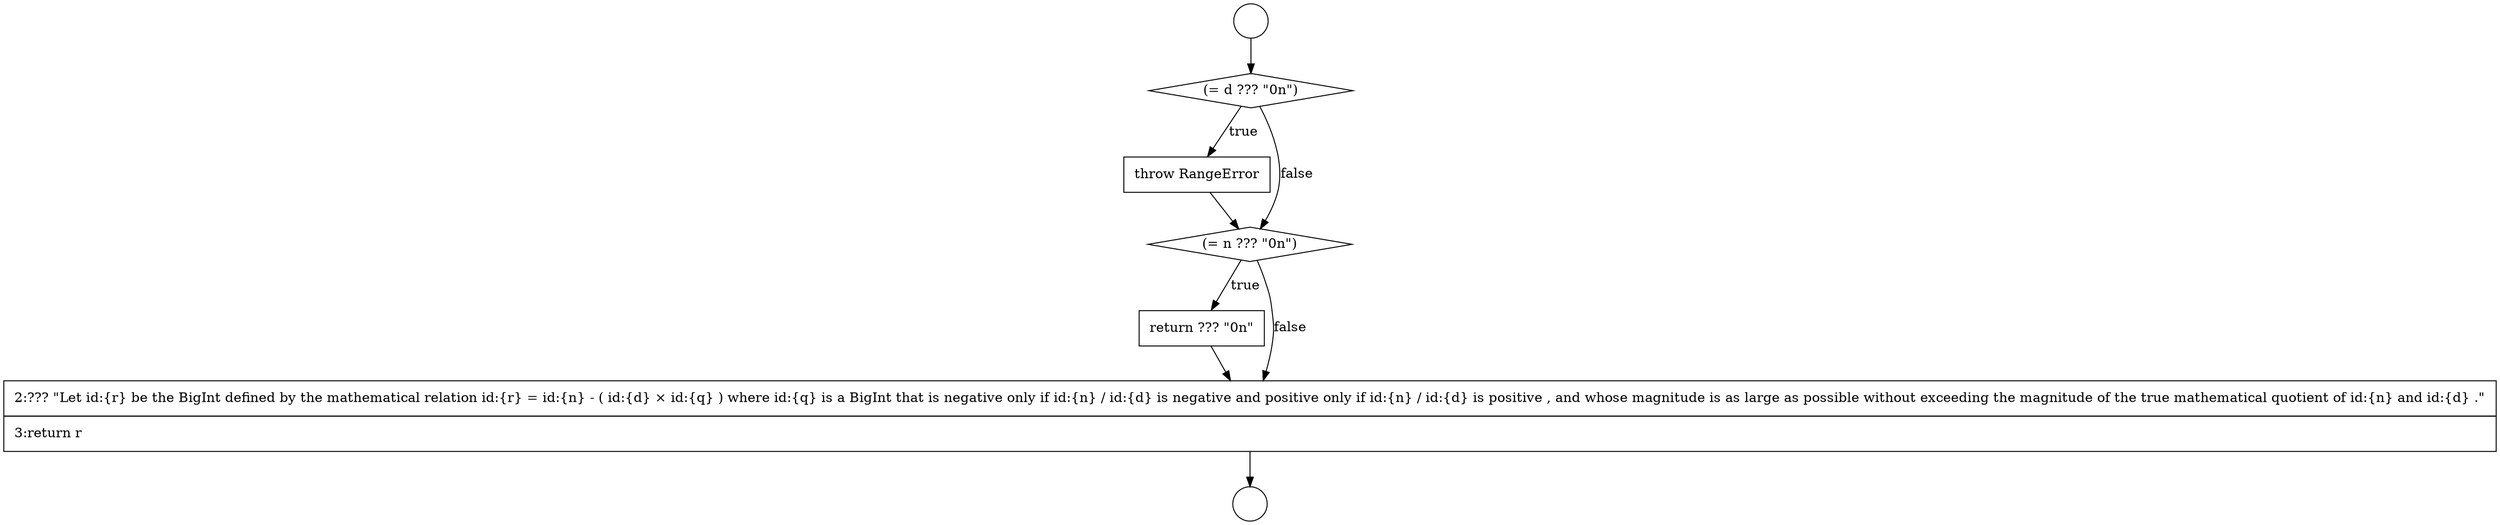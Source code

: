 digraph {
  node142 [shape=none, margin=0, label=<<font color="black">
    <table border="0" cellborder="1" cellspacing="0" cellpadding="10">
      <tr><td align="left">throw RangeError</td></tr>
    </table>
  </font>> color="black" fillcolor="white" style=filled]
  node141 [shape=diamond, label=<<font color="black">(= d ??? &quot;0n&quot;)</font>> color="black" fillcolor="white" style=filled]
  node144 [shape=none, margin=0, label=<<font color="black">
    <table border="0" cellborder="1" cellspacing="0" cellpadding="10">
      <tr><td align="left">return ??? &quot;0n&quot;</td></tr>
    </table>
  </font>> color="black" fillcolor="white" style=filled]
  node140 [shape=circle label=" " color="black" fillcolor="white" style=filled]
  node145 [shape=none, margin=0, label=<<font color="black">
    <table border="0" cellborder="1" cellspacing="0" cellpadding="10">
      <tr><td align="left">2:??? &quot;Let id:{r} be the BigInt defined by the mathematical relation id:{r} = id:{n} - ( id:{d} &times; id:{q} ) where id:{q} is a BigInt that is negative only if id:{n} / id:{d} is negative and positive only if id:{n} / id:{d} is positive , and whose magnitude is as large as possible without exceeding the magnitude of the true mathematical quotient of id:{n} and id:{d} .&quot;</td></tr>
      <tr><td align="left">3:return r</td></tr>
    </table>
  </font>> color="black" fillcolor="white" style=filled]
  node143 [shape=diamond, label=<<font color="black">(= n ??? &quot;0n&quot;)</font>> color="black" fillcolor="white" style=filled]
  node139 [shape=circle label=" " color="black" fillcolor="white" style=filled]
  node142 -> node143 [ color="black"]
  node144 -> node145 [ color="black"]
  node141 -> node142 [label=<<font color="black">true</font>> color="black"]
  node141 -> node143 [label=<<font color="black">false</font>> color="black"]
  node143 -> node144 [label=<<font color="black">true</font>> color="black"]
  node143 -> node145 [label=<<font color="black">false</font>> color="black"]
  node139 -> node141 [ color="black"]
  node145 -> node140 [ color="black"]
}
